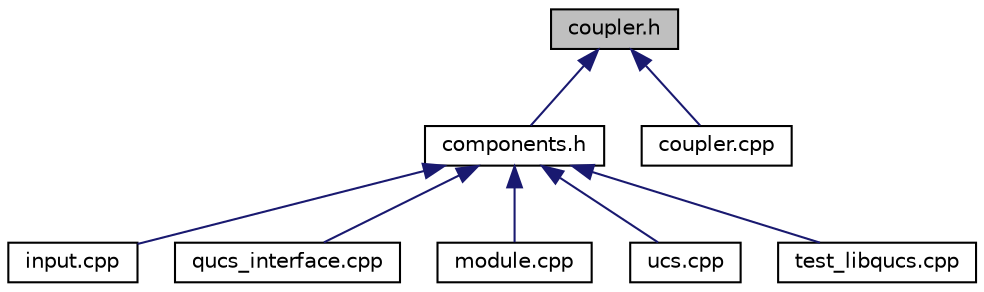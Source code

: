 digraph G
{
  edge [fontname="Helvetica",fontsize="10",labelfontname="Helvetica",labelfontsize="10"];
  node [fontname="Helvetica",fontsize="10",shape=record];
  Node1 [label="coupler.h",height=0.2,width=0.4,color="black", fillcolor="grey75", style="filled" fontcolor="black"];
  Node1 -> Node2 [dir="back",color="midnightblue",fontsize="10",style="solid",fontname="Helvetica"];
  Node2 [label="components.h",height=0.2,width=0.4,color="black", fillcolor="white", style="filled",URL="$components_8h.html"];
  Node2 -> Node3 [dir="back",color="midnightblue",fontsize="10",style="solid",fontname="Helvetica"];
  Node3 [label="input.cpp",height=0.2,width=0.4,color="black", fillcolor="white", style="filled",URL="$input_8cpp.html"];
  Node2 -> Node4 [dir="back",color="midnightblue",fontsize="10",style="solid",fontname="Helvetica"];
  Node4 [label="qucs_interface.cpp",height=0.2,width=0.4,color="black", fillcolor="white", style="filled",URL="$qucs__interface_8cpp.html"];
  Node2 -> Node5 [dir="back",color="midnightblue",fontsize="10",style="solid",fontname="Helvetica"];
  Node5 [label="module.cpp",height=0.2,width=0.4,color="black", fillcolor="white", style="filled",URL="$module_8cpp.html"];
  Node2 -> Node6 [dir="back",color="midnightblue",fontsize="10",style="solid",fontname="Helvetica"];
  Node6 [label="ucs.cpp",height=0.2,width=0.4,color="black", fillcolor="white", style="filled",URL="$ucs_8cpp.html"];
  Node2 -> Node7 [dir="back",color="midnightblue",fontsize="10",style="solid",fontname="Helvetica"];
  Node7 [label="test_libqucs.cpp",height=0.2,width=0.4,color="black", fillcolor="white", style="filled",URL="$test__libqucs_8cpp.html"];
  Node1 -> Node8 [dir="back",color="midnightblue",fontsize="10",style="solid",fontname="Helvetica"];
  Node8 [label="coupler.cpp",height=0.2,width=0.4,color="black", fillcolor="white", style="filled",URL="$coupler_8cpp.html"];
}
